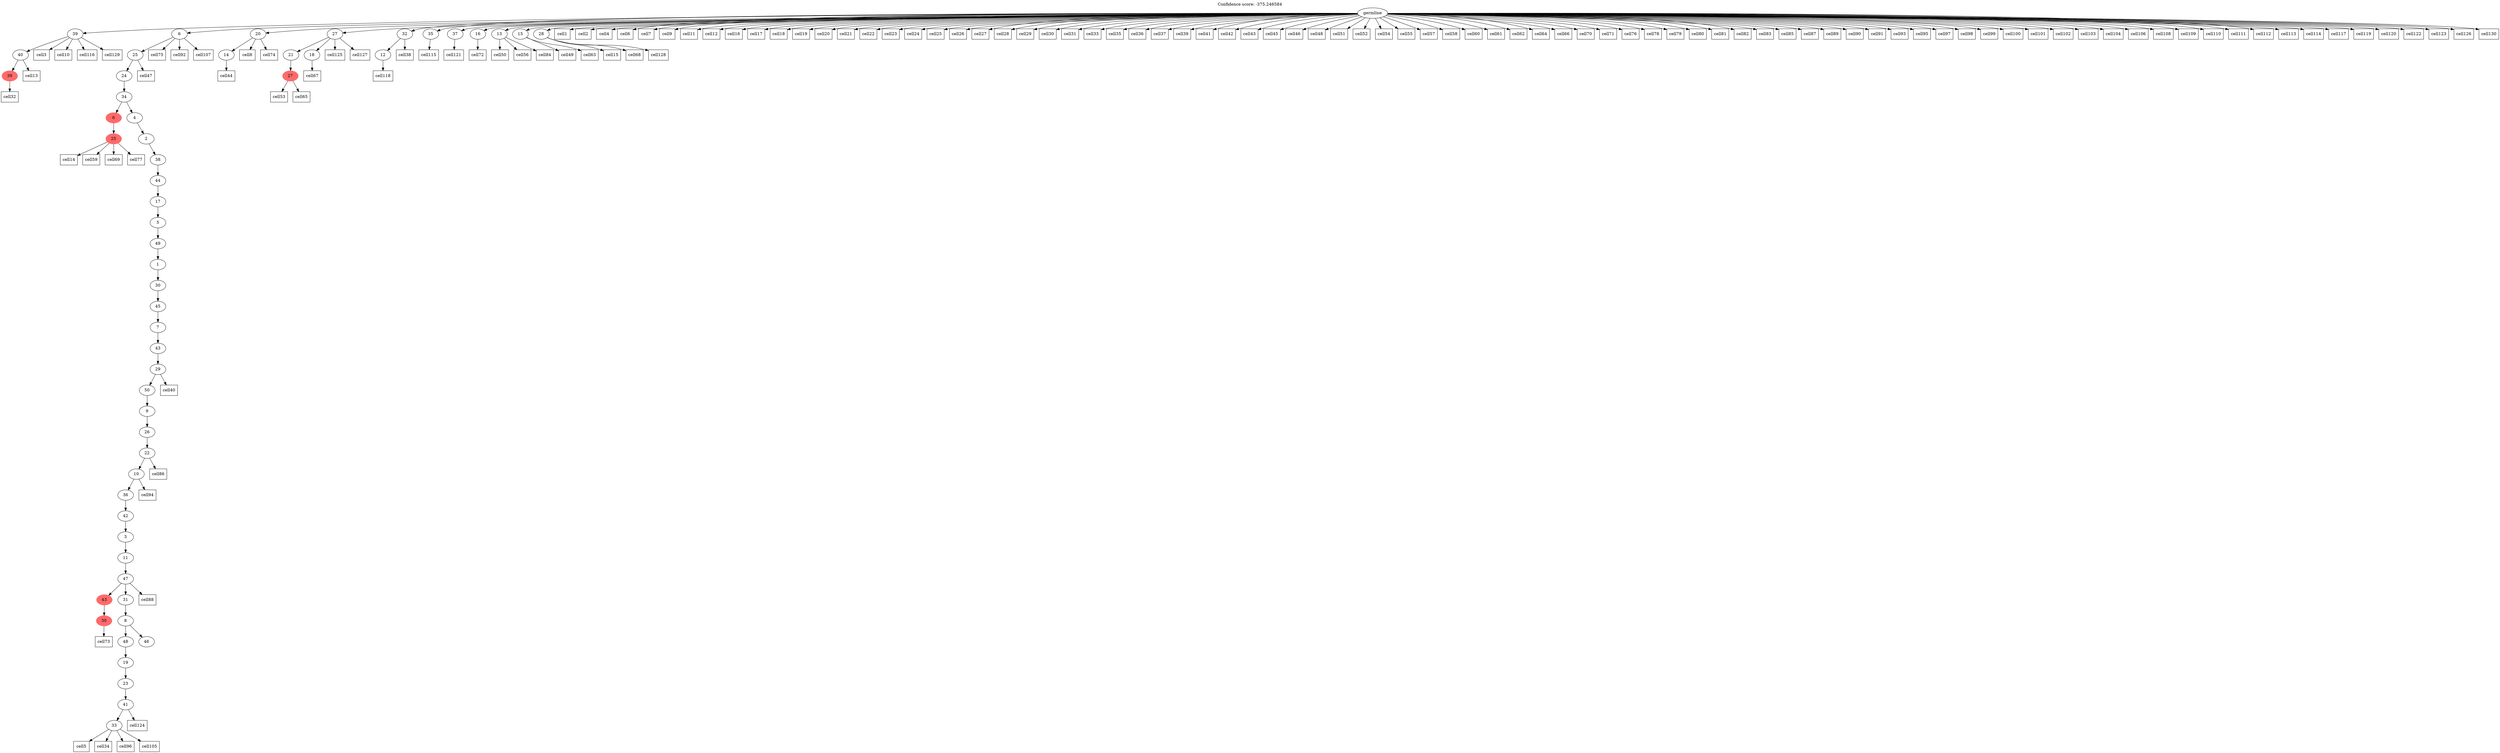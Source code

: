 digraph g {
	"55" -> "56";
	"56" [color=indianred1, style=filled, label="39"];
	"54" -> "55";
	"55" [label="40"];
	"51" -> "52";
	"52" [color=indianred1, style=filled, label="25"];
	"49" -> "50";
	"50" [color=indianred1, style=filled, label="30"];
	"46" -> "47";
	"47" [label="33"];
	"45" -> "46";
	"46" [label="41"];
	"44" -> "45";
	"45" [label="23"];
	"43" -> "44";
	"44" [label="19"];
	"42" -> "43";
	"43" [label="48"];
	"42" -> "48";
	"48" [label="46"];
	"41" -> "42";
	"42" [label="8"];
	"40" -> "41";
	"41" [label="31"];
	"40" -> "49";
	"49" [color=indianred1, style=filled, label="43"];
	"39" -> "40";
	"40" [label="47"];
	"38" -> "39";
	"39" [label="11"];
	"37" -> "38";
	"38" [label="3"];
	"36" -> "37";
	"37" [label="42"];
	"35" -> "36";
	"36" [label="36"];
	"34" -> "35";
	"35" [label="10"];
	"33" -> "34";
	"34" [label="22"];
	"32" -> "33";
	"33" [label="26"];
	"31" -> "32";
	"32" [label="9"];
	"30" -> "31";
	"31" [label="50"];
	"29" -> "30";
	"30" [label="29"];
	"28" -> "29";
	"29" [label="43"];
	"27" -> "28";
	"28" [label="7"];
	"26" -> "27";
	"27" [label="45"];
	"25" -> "26";
	"26" [label="30"];
	"24" -> "25";
	"25" [label="1"];
	"23" -> "24";
	"24" [label="49"];
	"22" -> "23";
	"23" [label="5"];
	"21" -> "22";
	"22" [label="17"];
	"20" -> "21";
	"21" [label="44"];
	"19" -> "20";
	"20" [label="38"];
	"18" -> "19";
	"19" [label="2"];
	"17" -> "18";
	"18" [label="4"];
	"17" -> "51";
	"51" [color=indianred1, style=filled, label="6"];
	"16" -> "17";
	"17" [label="34"];
	"15" -> "16";
	"16" [label="24"];
	"14" -> "15";
	"15" [label="25"];
	"9" -> "10";
	"10" [label="14"];
	"5" -> "6";
	"6" [color=indianred1, style=filled, label="27"];
	"4" -> "5";
	"5" [label="21"];
	"4" -> "7";
	"7" [label="18"];
	"1" -> "2";
	"2" [label="12"];
	"0" -> "1";
	"1" [label="32"];
	"0" -> "3";
	"3" [label="35"];
	"0" -> "4";
	"4" [label="27"];
	"0" -> "8";
	"8" [label="37"];
	"0" -> "9";
	"9" [label="20"];
	"0" -> "11";
	"11" [label="16"];
	"0" -> "12";
	"12" [label="13"];
	"0" -> "13";
	"13" [label="15"];
	"0" -> "14";
	"14" [label="6"];
	"0" -> "53";
	"53" [label="28"];
	"0" -> "54";
	"54" [label="39"];
	"0" [label="germline"];
	"0" -> "cell1";
	"cell1" [shape=box];
	"0" -> "cell2";
	"cell2" [shape=box];
	"54" -> "cell3";
	"cell3" [shape=box];
	"0" -> "cell4";
	"cell4" [shape=box];
	"47" -> "cell5";
	"cell5" [shape=box];
	"0" -> "cell6";
	"cell6" [shape=box];
	"0" -> "cell7";
	"cell7" [shape=box];
	"9" -> "cell8";
	"cell8" [shape=box];
	"0" -> "cell9";
	"cell9" [shape=box];
	"54" -> "cell10";
	"cell10" [shape=box];
	"0" -> "cell11";
	"cell11" [shape=box];
	"0" -> "cell12";
	"cell12" [shape=box];
	"55" -> "cell13";
	"cell13" [shape=box];
	"52" -> "cell14";
	"cell14" [shape=box];
	"53" -> "cell15";
	"cell15" [shape=box];
	"0" -> "cell16";
	"cell16" [shape=box];
	"0" -> "cell17";
	"cell17" [shape=box];
	"0" -> "cell18";
	"cell18" [shape=box];
	"0" -> "cell19";
	"cell19" [shape=box];
	"0" -> "cell20";
	"cell20" [shape=box];
	"0" -> "cell21";
	"cell21" [shape=box];
	"0" -> "cell22";
	"cell22" [shape=box];
	"0" -> "cell23";
	"cell23" [shape=box];
	"0" -> "cell24";
	"cell24" [shape=box];
	"0" -> "cell25";
	"cell25" [shape=box];
	"0" -> "cell26";
	"cell26" [shape=box];
	"0" -> "cell27";
	"cell27" [shape=box];
	"0" -> "cell28";
	"cell28" [shape=box];
	"0" -> "cell29";
	"cell29" [shape=box];
	"0" -> "cell30";
	"cell30" [shape=box];
	"0" -> "cell31";
	"cell31" [shape=box];
	"56" -> "cell32";
	"cell32" [shape=box];
	"0" -> "cell33";
	"cell33" [shape=box];
	"47" -> "cell34";
	"cell34" [shape=box];
	"0" -> "cell35";
	"cell35" [shape=box];
	"0" -> "cell36";
	"cell36" [shape=box];
	"0" -> "cell37";
	"cell37" [shape=box];
	"1" -> "cell38";
	"cell38" [shape=box];
	"0" -> "cell39";
	"cell39" [shape=box];
	"30" -> "cell40";
	"cell40" [shape=box];
	"0" -> "cell41";
	"cell41" [shape=box];
	"0" -> "cell42";
	"cell42" [shape=box];
	"0" -> "cell43";
	"cell43" [shape=box];
	"10" -> "cell44";
	"cell44" [shape=box];
	"0" -> "cell45";
	"cell45" [shape=box];
	"0" -> "cell46";
	"cell46" [shape=box];
	"15" -> "cell47";
	"cell47" [shape=box];
	"0" -> "cell48";
	"cell48" [shape=box];
	"13" -> "cell49";
	"cell49" [shape=box];
	"12" -> "cell50";
	"cell50" [shape=box];
	"0" -> "cell51";
	"cell51" [shape=box];
	"0" -> "cell52";
	"cell52" [shape=box];
	"6" -> "cell53";
	"cell53" [shape=box];
	"0" -> "cell54";
	"cell54" [shape=box];
	"0" -> "cell55";
	"cell55" [shape=box];
	"12" -> "cell56";
	"cell56" [shape=box];
	"0" -> "cell57";
	"cell57" [shape=box];
	"0" -> "cell58";
	"cell58" [shape=box];
	"52" -> "cell59";
	"cell59" [shape=box];
	"0" -> "cell60";
	"cell60" [shape=box];
	"0" -> "cell61";
	"cell61" [shape=box];
	"0" -> "cell62";
	"cell62" [shape=box];
	"13" -> "cell63";
	"cell63" [shape=box];
	"0" -> "cell64";
	"cell64" [shape=box];
	"6" -> "cell65";
	"cell65" [shape=box];
	"0" -> "cell66";
	"cell66" [shape=box];
	"7" -> "cell67";
	"cell67" [shape=box];
	"53" -> "cell68";
	"cell68" [shape=box];
	"52" -> "cell69";
	"cell69" [shape=box];
	"0" -> "cell70";
	"cell70" [shape=box];
	"0" -> "cell71";
	"cell71" [shape=box];
	"11" -> "cell72";
	"cell72" [shape=box];
	"50" -> "cell73";
	"cell73" [shape=box];
	"9" -> "cell74";
	"cell74" [shape=box];
	"14" -> "cell75";
	"cell75" [shape=box];
	"0" -> "cell76";
	"cell76" [shape=box];
	"52" -> "cell77";
	"cell77" [shape=box];
	"0" -> "cell78";
	"cell78" [shape=box];
	"0" -> "cell79";
	"cell79" [shape=box];
	"0" -> "cell80";
	"cell80" [shape=box];
	"0" -> "cell81";
	"cell81" [shape=box];
	"0" -> "cell82";
	"cell82" [shape=box];
	"0" -> "cell83";
	"cell83" [shape=box];
	"12" -> "cell84";
	"cell84" [shape=box];
	"0" -> "cell85";
	"cell85" [shape=box];
	"34" -> "cell86";
	"cell86" [shape=box];
	"0" -> "cell87";
	"cell87" [shape=box];
	"40" -> "cell88";
	"cell88" [shape=box];
	"0" -> "cell89";
	"cell89" [shape=box];
	"0" -> "cell90";
	"cell90" [shape=box];
	"0" -> "cell91";
	"cell91" [shape=box];
	"14" -> "cell92";
	"cell92" [shape=box];
	"0" -> "cell93";
	"cell93" [shape=box];
	"35" -> "cell94";
	"cell94" [shape=box];
	"0" -> "cell95";
	"cell95" [shape=box];
	"47" -> "cell96";
	"cell96" [shape=box];
	"0" -> "cell97";
	"cell97" [shape=box];
	"0" -> "cell98";
	"cell98" [shape=box];
	"0" -> "cell99";
	"cell99" [shape=box];
	"0" -> "cell100";
	"cell100" [shape=box];
	"0" -> "cell101";
	"cell101" [shape=box];
	"0" -> "cell102";
	"cell102" [shape=box];
	"0" -> "cell103";
	"cell103" [shape=box];
	"0" -> "cell104";
	"cell104" [shape=box];
	"47" -> "cell105";
	"cell105" [shape=box];
	"0" -> "cell106";
	"cell106" [shape=box];
	"14" -> "cell107";
	"cell107" [shape=box];
	"0" -> "cell108";
	"cell108" [shape=box];
	"0" -> "cell109";
	"cell109" [shape=box];
	"0" -> "cell110";
	"cell110" [shape=box];
	"0" -> "cell111";
	"cell111" [shape=box];
	"0" -> "cell112";
	"cell112" [shape=box];
	"0" -> "cell113";
	"cell113" [shape=box];
	"0" -> "cell114";
	"cell114" [shape=box];
	"3" -> "cell115";
	"cell115" [shape=box];
	"54" -> "cell116";
	"cell116" [shape=box];
	"0" -> "cell117";
	"cell117" [shape=box];
	"2" -> "cell118";
	"cell118" [shape=box];
	"0" -> "cell119";
	"cell119" [shape=box];
	"0" -> "cell120";
	"cell120" [shape=box];
	"8" -> "cell121";
	"cell121" [shape=box];
	"0" -> "cell122";
	"cell122" [shape=box];
	"0" -> "cell123";
	"cell123" [shape=box];
	"46" -> "cell124";
	"cell124" [shape=box];
	"4" -> "cell125";
	"cell125" [shape=box];
	"0" -> "cell126";
	"cell126" [shape=box];
	"4" -> "cell127";
	"cell127" [shape=box];
	"53" -> "cell128";
	"cell128" [shape=box];
	"54" -> "cell129";
	"cell129" [shape=box];
	"0" -> "cell130";
	"cell130" [shape=box];
	labelloc="t";
	label="Confidence score: -375.246584";
}
